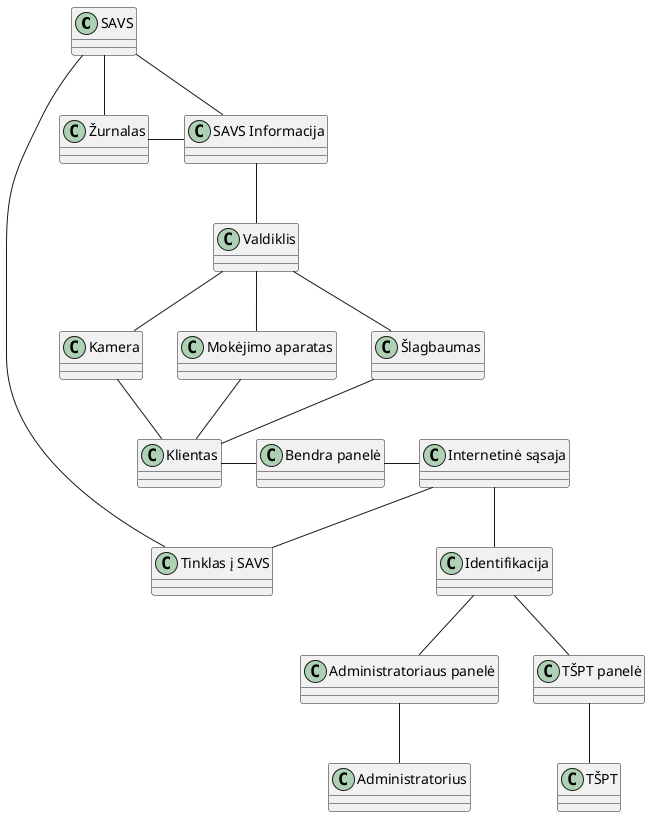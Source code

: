 @startuml

/'Apsirašome visas klases iš anksto'/
/'Agentai'/
class "SAVS"
class "Klientas"
class "TŠPT"
class "Administratorius"

/'SAVS susiję'/
class "SAVS Informacija" as SAVSInformacija
class "Žurnalas"
class "Tinklas į SAVS" as TinklasISAVS

/' Klientas susiję'/
class "Bendra panelė" as BendraPanele
class "Kamera"
class "Mokėjimo aparatas" as MokejimoAparatas
class "Šlagbaumas"

/' Administratorius susiję '/
class "Administratoriaus panelė" as AdminPanele

/' TŠPT susiję '/
class "TŠPT panelė" as TSPTPanele

/' Jungiamieji '/
class "Valdiklis"
class "Internetinė sąsaja" as InternetineSasaja
class "Identifikacija"

/' Dvigubi brūkšniai tam, kad gražiai būtų išdėstyta '/
/' Taip pat nuoseklus judėjimas padeda normalesniam atvaizdavimui'/
SAVS - TinklasISAVS
SAVS -- SAVSInformacija
SAVS -- Žurnalas
Žurnalas - SAVSInformacija
SAVSInformacija -- Valdiklis
Valdiklis -- Šlagbaumas
Valdiklis -- MokejimoAparatas
Valdiklis -- Kamera
Šlagbaumas -- Klientas
Kamera -- Klientas
MokejimoAparatas -- Klientas
Klientas - BendraPanele
BendraPanele - InternetineSasaja
InternetineSasaja -- TinklasISAVS
InternetineSasaja -- Identifikacija
Identifikacija -- AdminPanele
Identifikacija -- TSPTPanele
AdminPanele -- Administratorius
TSPTPanele -- TŠPT

@enduml